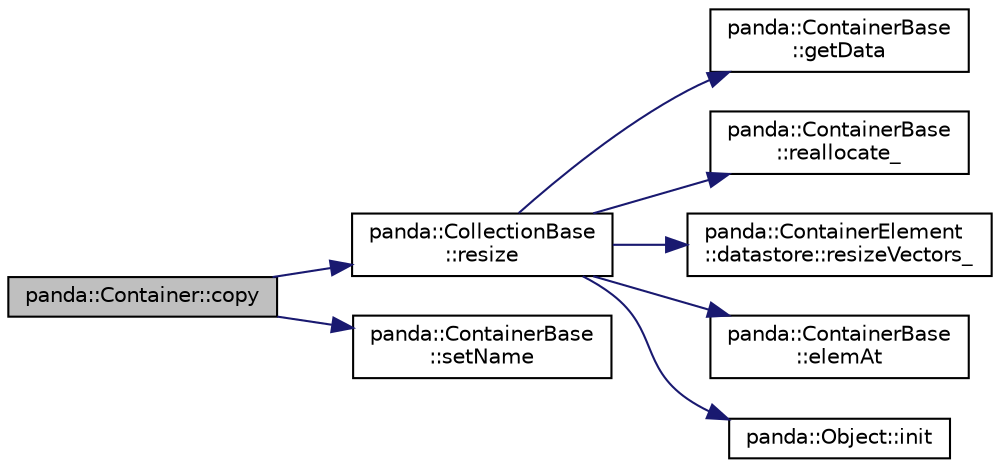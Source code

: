 digraph "panda::Container::copy"
{
 // INTERACTIVE_SVG=YES
  edge [fontname="Helvetica",fontsize="10",labelfontname="Helvetica",labelfontsize="10"];
  node [fontname="Helvetica",fontsize="10",shape=record];
  rankdir="LR";
  Node1 [label="panda::Container::copy",height=0.2,width=0.4,color="black", fillcolor="grey75", style="filled" fontcolor="black"];
  Node1 -> Node2 [color="midnightblue",fontsize="10",style="solid"];
  Node2 [label="panda::CollectionBase\l::resize",height=0.2,width=0.4,color="black", fillcolor="white", style="filled",URL="$classpanda_1_1CollectionBase.html#a3ec014ac2da87bb755afbea0822621cc",tooltip="Resize the container. "];
  Node2 -> Node3 [color="midnightblue",fontsize="10",style="solid"];
  Node3 [label="panda::ContainerBase\l::getData",height=0.2,width=0.4,color="black", fillcolor="white", style="filled",URL="$classpanda_1_1ContainerBase.html#a14b14c940d7c8b0ce870c7df333e18a7"];
  Node2 -> Node4 [color="midnightblue",fontsize="10",style="solid"];
  Node4 [label="panda::ContainerBase\l::reallocate_",height=0.2,width=0.4,color="black", fillcolor="white", style="filled",URL="$classpanda_1_1ContainerBase.html#a89fcae0bf801676563ab4056c6c8345a"];
  Node2 -> Node5 [color="midnightblue",fontsize="10",style="solid"];
  Node5 [label="panda::ContainerElement\l::datastore::resizeVectors_",height=0.2,width=0.4,color="black", fillcolor="white", style="filled",URL="$structpanda_1_1ContainerElement_1_1datastore.html#ac050bf7055f0c53b4aff4234e2de6e20",tooltip="Override when there are vector members. "];
  Node2 -> Node6 [color="midnightblue",fontsize="10",style="solid"];
  Node6 [label="panda::ContainerBase\l::elemAt",height=0.2,width=0.4,color="black", fillcolor="white", style="filled",URL="$classpanda_1_1ContainerBase.html#a611d8e68bcae5de2046874b340256fb4"];
  Node2 -> Node7 [color="midnightblue",fontsize="10",style="solid"];
  Node7 [label="panda::Object::init",height=0.2,width=0.4,color="black", fillcolor="white", style="filled",URL="$classpanda_1_1Object.html#a204960e5f165a28176f9b4a42b9ea90c",tooltip="Reset object state. "];
  Node1 -> Node8 [color="midnightblue",fontsize="10",style="solid"];
  Node8 [label="panda::ContainerBase\l::setName",height=0.2,width=0.4,color="black", fillcolor="white", style="filled",URL="$classpanda_1_1ContainerBase.html#af338d42cdb776d8af77a2c14d3a983f5",tooltip="Set the name of this container. "];
}
